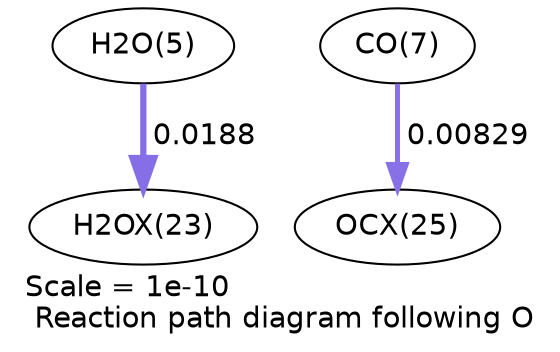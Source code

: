 digraph reaction_paths {
center=1;
s7 -> s57[fontname="Helvetica", penwidth=3, arrowsize=1.5, color="0.7, 0.519, 0.9"
, label=" 0.0188"];
s9 -> s59[fontname="Helvetica", penwidth=2.38, arrowsize=1.19, color="0.7, 0.508, 0.9"
, label=" 0.00829"];
s7 [ fontname="Helvetica", label="H2O(5)"];
s9 [ fontname="Helvetica", label="CO(7)"];
s57 [ fontname="Helvetica", label="H2OX(23)"];
s59 [ fontname="Helvetica", label="OCX(25)"];
 label = "Scale = 1e-10\l Reaction path diagram following O";
 fontname = "Helvetica";
}
